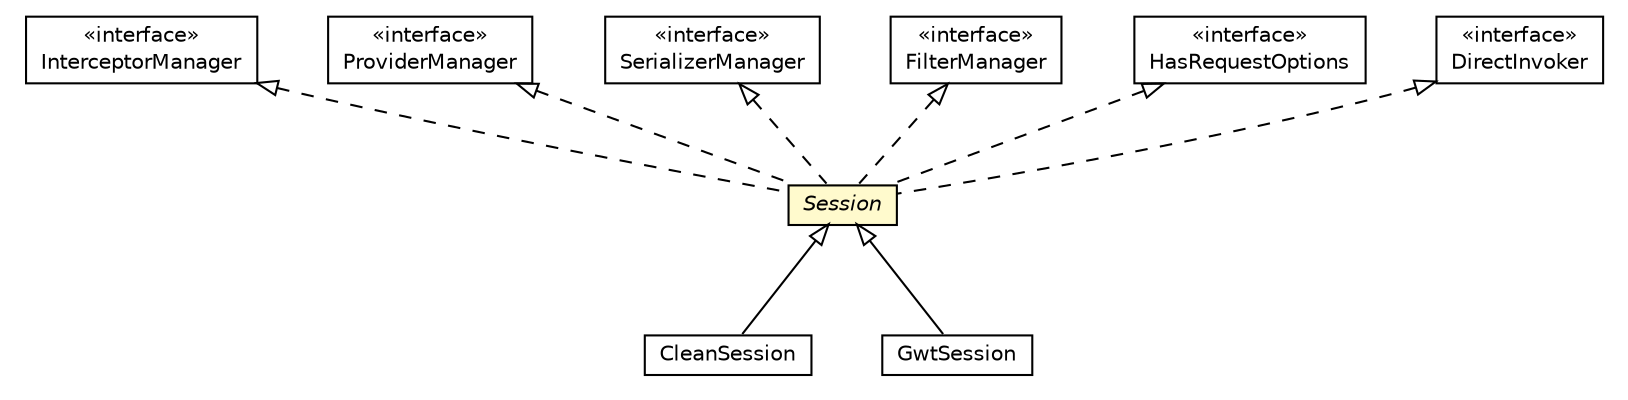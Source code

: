 #!/usr/local/bin/dot
#
# Class diagram 
# Generated by UMLGraph version R5_6-24-gf6e263 (http://www.umlgraph.org/)
#

digraph G {
	edge [fontname="Helvetica",fontsize=10,labelfontname="Helvetica",labelfontsize=10];
	node [fontname="Helvetica",fontsize=10,shape=plaintext];
	nodesep=0.25;
	ranksep=0.5;
	// io.reinert.requestor.core.InterceptorManager
	c49783 [label=<<table title="io.reinert.requestor.core.InterceptorManager" border="0" cellborder="1" cellspacing="0" cellpadding="2" port="p" href="./InterceptorManager.html">
		<tr><td><table border="0" cellspacing="0" cellpadding="1">
<tr><td align="center" balign="center"> &#171;interface&#187; </td></tr>
<tr><td align="center" balign="center"> InterceptorManager </td></tr>
		</table></td></tr>
		</table>>, URL="./InterceptorManager.html", fontname="Helvetica", fontcolor="black", fontsize=10.0];
	// io.reinert.requestor.core.Session
	c49787 [label=<<table title="io.reinert.requestor.core.Session" border="0" cellborder="1" cellspacing="0" cellpadding="2" port="p" bgcolor="lemonChiffon" href="./Session.html">
		<tr><td><table border="0" cellspacing="0" cellpadding="1">
<tr><td align="center" balign="center"><font face="Helvetica-Oblique"> Session </font></td></tr>
		</table></td></tr>
		</table>>, URL="./Session.html", fontname="Helvetica", fontcolor="black", fontsize=10.0];
	// io.reinert.requestor.core.ProviderManager
	c49795 [label=<<table title="io.reinert.requestor.core.ProviderManager" border="0" cellborder="1" cellspacing="0" cellpadding="2" port="p" href="./ProviderManager.html">
		<tr><td><table border="0" cellspacing="0" cellpadding="1">
<tr><td align="center" balign="center"> &#171;interface&#187; </td></tr>
<tr><td align="center" balign="center"> ProviderManager </td></tr>
		</table></td></tr>
		</table>>, URL="./ProviderManager.html", fontname="Helvetica", fontcolor="black", fontsize=10.0];
	// io.reinert.requestor.core.SerializerManager
	c49800 [label=<<table title="io.reinert.requestor.core.SerializerManager" border="0" cellborder="1" cellspacing="0" cellpadding="2" port="p" href="./SerializerManager.html">
		<tr><td><table border="0" cellspacing="0" cellpadding="1">
<tr><td align="center" balign="center"> &#171;interface&#187; </td></tr>
<tr><td align="center" balign="center"> SerializerManager </td></tr>
		</table></td></tr>
		</table>>, URL="./SerializerManager.html", fontname="Helvetica", fontcolor="black", fontsize=10.0];
	// io.reinert.requestor.core.FilterManager
	c49819 [label=<<table title="io.reinert.requestor.core.FilterManager" border="0" cellborder="1" cellspacing="0" cellpadding="2" port="p" href="./FilterManager.html">
		<tr><td><table border="0" cellspacing="0" cellpadding="1">
<tr><td align="center" balign="center"> &#171;interface&#187; </td></tr>
<tr><td align="center" balign="center"> FilterManager </td></tr>
		</table></td></tr>
		</table>>, URL="./FilterManager.html", fontname="Helvetica", fontcolor="black", fontsize=10.0];
	// io.reinert.requestor.core.CleanSession
	c49823 [label=<<table title="io.reinert.requestor.core.CleanSession" border="0" cellborder="1" cellspacing="0" cellpadding="2" port="p" href="./CleanSession.html">
		<tr><td><table border="0" cellspacing="0" cellpadding="1">
<tr><td align="center" balign="center"> CleanSession </td></tr>
		</table></td></tr>
		</table>>, URL="./CleanSession.html", fontname="Helvetica", fontcolor="black", fontsize=10.0];
	// io.reinert.requestor.core.HasRequestOptions
	c49828 [label=<<table title="io.reinert.requestor.core.HasRequestOptions" border="0" cellborder="1" cellspacing="0" cellpadding="2" port="p" href="./HasRequestOptions.html">
		<tr><td><table border="0" cellspacing="0" cellpadding="1">
<tr><td align="center" balign="center"> &#171;interface&#187; </td></tr>
<tr><td align="center" balign="center"> HasRequestOptions </td></tr>
		</table></td></tr>
		</table>>, URL="./HasRequestOptions.html", fontname="Helvetica", fontcolor="black", fontsize=10.0];
	// io.reinert.requestor.core.DirectInvoker
	c49829 [label=<<table title="io.reinert.requestor.core.DirectInvoker" border="0" cellborder="1" cellspacing="0" cellpadding="2" port="p" href="./DirectInvoker.html">
		<tr><td><table border="0" cellspacing="0" cellpadding="1">
<tr><td align="center" balign="center"> &#171;interface&#187; </td></tr>
<tr><td align="center" balign="center"> DirectInvoker </td></tr>
		</table></td></tr>
		</table>>, URL="./DirectInvoker.html", fontname="Helvetica", fontcolor="black", fontsize=10.0];
	// io.reinert.requestor.gwt.GwtSession
	c49925 [label=<<table title="io.reinert.requestor.gwt.GwtSession" border="0" cellborder="1" cellspacing="0" cellpadding="2" port="p" href="../gwt/GwtSession.html">
		<tr><td><table border="0" cellspacing="0" cellpadding="1">
<tr><td align="center" balign="center"> GwtSession </td></tr>
		</table></td></tr>
		</table>>, URL="../gwt/GwtSession.html", fontname="Helvetica", fontcolor="black", fontsize=10.0];
	//io.reinert.requestor.core.Session implements io.reinert.requestor.core.SerializerManager
	c49800:p -> c49787:p [dir=back,arrowtail=empty,style=dashed];
	//io.reinert.requestor.core.Session implements io.reinert.requestor.core.FilterManager
	c49819:p -> c49787:p [dir=back,arrowtail=empty,style=dashed];
	//io.reinert.requestor.core.Session implements io.reinert.requestor.core.InterceptorManager
	c49783:p -> c49787:p [dir=back,arrowtail=empty,style=dashed];
	//io.reinert.requestor.core.Session implements io.reinert.requestor.core.ProviderManager
	c49795:p -> c49787:p [dir=back,arrowtail=empty,style=dashed];
	//io.reinert.requestor.core.Session implements io.reinert.requestor.core.DirectInvoker
	c49829:p -> c49787:p [dir=back,arrowtail=empty,style=dashed];
	//io.reinert.requestor.core.Session implements io.reinert.requestor.core.HasRequestOptions
	c49828:p -> c49787:p [dir=back,arrowtail=empty,style=dashed];
	//io.reinert.requestor.core.CleanSession extends io.reinert.requestor.core.Session
	c49787:p -> c49823:p [dir=back,arrowtail=empty];
	//io.reinert.requestor.gwt.GwtSession extends io.reinert.requestor.core.Session
	c49787:p -> c49925:p [dir=back,arrowtail=empty];
}

